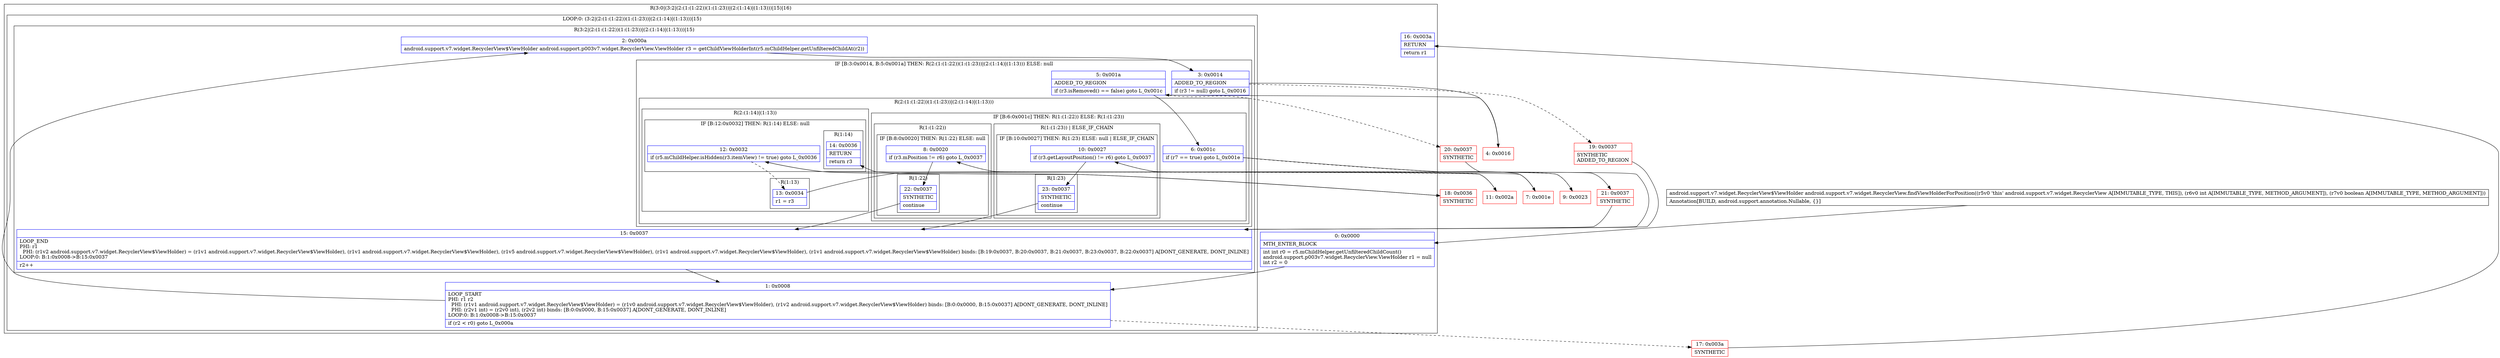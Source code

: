 digraph "CFG forandroid.support.v7.widget.RecyclerView.findViewHolderForPosition(IZ)Landroid\/support\/v7\/widget\/RecyclerView$ViewHolder;" {
subgraph cluster_Region_1415269345 {
label = "R(3:0|(3:2|(2:(1:(1:22))(1:(1:23))|(2:(1:14)|(1:13)))|15)|16)";
node [shape=record,color=blue];
Node_0 [shape=record,label="{0\:\ 0x0000|MTH_ENTER_BLOCK\l|int int r0 = r5.mChildHelper.getUnfilteredChildCount()\landroid.support.p003v7.widget.RecyclerView.ViewHolder r1 = null\lint r2 = 0\l}"];
subgraph cluster_LoopRegion_699824967 {
label = "LOOP:0: (3:2|(2:(1:(1:22))(1:(1:23))|(2:(1:14)|(1:13)))|15)";
node [shape=record,color=blue];
Node_1 [shape=record,label="{1\:\ 0x0008|LOOP_START\lPHI: r1 r2 \l  PHI: (r1v1 android.support.v7.widget.RecyclerView$ViewHolder) = (r1v0 android.support.v7.widget.RecyclerView$ViewHolder), (r1v2 android.support.v7.widget.RecyclerView$ViewHolder) binds: [B:0:0x0000, B:15:0x0037] A[DONT_GENERATE, DONT_INLINE]\l  PHI: (r2v1 int) = (r2v0 int), (r2v2 int) binds: [B:0:0x0000, B:15:0x0037] A[DONT_GENERATE, DONT_INLINE]\lLOOP:0: B:1:0x0008\-\>B:15:0x0037\l|if (r2 \< r0) goto L_0x000a\l}"];
subgraph cluster_Region_1801279547 {
label = "R(3:2|(2:(1:(1:22))(1:(1:23))|(2:(1:14)|(1:13)))|15)";
node [shape=record,color=blue];
Node_2 [shape=record,label="{2\:\ 0x000a|android.support.v7.widget.RecyclerView$ViewHolder android.support.p003v7.widget.RecyclerView.ViewHolder r3 = getChildViewHolderInt(r5.mChildHelper.getUnfilteredChildAt(r2))\l}"];
subgraph cluster_IfRegion_1700205298 {
label = "IF [B:3:0x0014, B:5:0x001a] THEN: R(2:(1:(1:22))(1:(1:23))|(2:(1:14)|(1:13))) ELSE: null";
node [shape=record,color=blue];
Node_3 [shape=record,label="{3\:\ 0x0014|ADDED_TO_REGION\l|if (r3 != null) goto L_0x0016\l}"];
Node_5 [shape=record,label="{5\:\ 0x001a|ADDED_TO_REGION\l|if (r3.isRemoved() == false) goto L_0x001c\l}"];
subgraph cluster_Region_673454942 {
label = "R(2:(1:(1:22))(1:(1:23))|(2:(1:14)|(1:13)))";
node [shape=record,color=blue];
subgraph cluster_IfRegion_1284806086 {
label = "IF [B:6:0x001c] THEN: R(1:(1:22)) ELSE: R(1:(1:23))";
node [shape=record,color=blue];
Node_6 [shape=record,label="{6\:\ 0x001c|if (r7 == true) goto L_0x001e\l}"];
subgraph cluster_Region_1443419833 {
label = "R(1:(1:22))";
node [shape=record,color=blue];
subgraph cluster_IfRegion_2141270364 {
label = "IF [B:8:0x0020] THEN: R(1:22) ELSE: null";
node [shape=record,color=blue];
Node_8 [shape=record,label="{8\:\ 0x0020|if (r3.mPosition != r6) goto L_0x0037\l}"];
subgraph cluster_Region_65516407 {
label = "R(1:22)";
node [shape=record,color=blue];
Node_22 [shape=record,label="{22\:\ 0x0037|SYNTHETIC\l|continue\l}"];
}
}
}
subgraph cluster_Region_185710270 {
label = "R(1:(1:23)) | ELSE_IF_CHAIN\l";
node [shape=record,color=blue];
subgraph cluster_IfRegion_936750725 {
label = "IF [B:10:0x0027] THEN: R(1:23) ELSE: null | ELSE_IF_CHAIN\l";
node [shape=record,color=blue];
Node_10 [shape=record,label="{10\:\ 0x0027|if (r3.getLayoutPosition() != r6) goto L_0x0037\l}"];
subgraph cluster_Region_1665349823 {
label = "R(1:23)";
node [shape=record,color=blue];
Node_23 [shape=record,label="{23\:\ 0x0037|SYNTHETIC\l|continue\l}"];
}
}
}
}
subgraph cluster_Region_1945012080 {
label = "R(2:(1:14)|(1:13))";
node [shape=record,color=blue];
subgraph cluster_IfRegion_919123140 {
label = "IF [B:12:0x0032] THEN: R(1:14) ELSE: null";
node [shape=record,color=blue];
Node_12 [shape=record,label="{12\:\ 0x0032|if (r5.mChildHelper.isHidden(r3.itemView) != true) goto L_0x0036\l}"];
subgraph cluster_Region_1809178733 {
label = "R(1:14)";
node [shape=record,color=blue];
Node_14 [shape=record,label="{14\:\ 0x0036|RETURN\l|return r3\l}"];
}
}
subgraph cluster_Region_756855825 {
label = "R(1:13)";
node [shape=record,color=blue];
Node_13 [shape=record,label="{13\:\ 0x0034|r1 = r3\l}"];
}
}
}
}
Node_15 [shape=record,label="{15\:\ 0x0037|LOOP_END\lPHI: r1 \l  PHI: (r1v2 android.support.v7.widget.RecyclerView$ViewHolder) = (r1v1 android.support.v7.widget.RecyclerView$ViewHolder), (r1v1 android.support.v7.widget.RecyclerView$ViewHolder), (r1v5 android.support.v7.widget.RecyclerView$ViewHolder), (r1v1 android.support.v7.widget.RecyclerView$ViewHolder), (r1v1 android.support.v7.widget.RecyclerView$ViewHolder) binds: [B:19:0x0037, B:20:0x0037, B:21:0x0037, B:23:0x0037, B:22:0x0037] A[DONT_GENERATE, DONT_INLINE]\lLOOP:0: B:1:0x0008\-\>B:15:0x0037\l|r2++\l}"];
}
}
Node_16 [shape=record,label="{16\:\ 0x003a|RETURN\l|return r1\l}"];
}
Node_4 [shape=record,color=red,label="{4\:\ 0x0016}"];
Node_7 [shape=record,color=red,label="{7\:\ 0x001e}"];
Node_9 [shape=record,color=red,label="{9\:\ 0x0023}"];
Node_11 [shape=record,color=red,label="{11\:\ 0x002a}"];
Node_17 [shape=record,color=red,label="{17\:\ 0x003a|SYNTHETIC\l}"];
Node_18 [shape=record,color=red,label="{18\:\ 0x0036|SYNTHETIC\l}"];
Node_19 [shape=record,color=red,label="{19\:\ 0x0037|SYNTHETIC\lADDED_TO_REGION\l}"];
Node_20 [shape=record,color=red,label="{20\:\ 0x0037|SYNTHETIC\l}"];
Node_21 [shape=record,color=red,label="{21\:\ 0x0037|SYNTHETIC\l}"];
MethodNode[shape=record,label="{android.support.v7.widget.RecyclerView$ViewHolder android.support.v7.widget.RecyclerView.findViewHolderForPosition((r5v0 'this' android.support.v7.widget.RecyclerView A[IMMUTABLE_TYPE, THIS]), (r6v0 int A[IMMUTABLE_TYPE, METHOD_ARGUMENT]), (r7v0 boolean A[IMMUTABLE_TYPE, METHOD_ARGUMENT]))  | Annotation[BUILD, android.support.annotation.Nullable, \{\}]\l}"];
MethodNode -> Node_0;
Node_0 -> Node_1;
Node_1 -> Node_2;
Node_1 -> Node_17[style=dashed];
Node_2 -> Node_3;
Node_3 -> Node_4;
Node_3 -> Node_19[style=dashed];
Node_5 -> Node_6;
Node_5 -> Node_20[style=dashed];
Node_6 -> Node_7;
Node_6 -> Node_9[style=dashed];
Node_8 -> Node_11[style=dashed];
Node_8 -> Node_22;
Node_22 -> Node_15;
Node_10 -> Node_11[style=dashed];
Node_10 -> Node_23;
Node_23 -> Node_15;
Node_12 -> Node_13[style=dashed];
Node_12 -> Node_18;
Node_13 -> Node_21;
Node_15 -> Node_1;
Node_4 -> Node_5;
Node_7 -> Node_8;
Node_9 -> Node_10;
Node_11 -> Node_12;
Node_17 -> Node_16;
Node_18 -> Node_14;
Node_19 -> Node_15;
Node_20 -> Node_15;
Node_21 -> Node_15;
}

